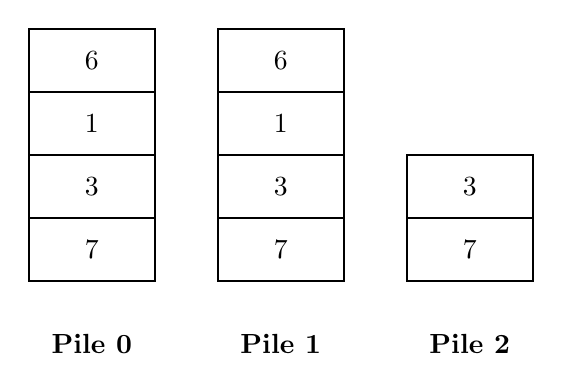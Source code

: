 \begin{tikzpicture}[scale=0.8]

\draw[thick] (-1,0) rectangle ++(2,1);
\node at (0,0.5) {$7$};

\draw[thick] (-1,1) rectangle ++(2,1);
\node at (0,1.5) {$3$};

\draw[thick] (-1,2) rectangle ++(2,1);
\node at (0,2.5) {$1$};

\draw[thick] (-1,3) rectangle ++(2,1);
\node at (0,3.5) {$6$};

\node at (0,-1) {\bf Pile 0};

\begin{scope}[xshift=3cm]

\draw[thick] (-1,0) rectangle ++(2,1);
\node at (0,0.5) {$7$};

\draw[thick] (-1,1) rectangle ++(2,1);
\node at (0,1.5) {$3$};

\draw[thick] (-1,2) rectangle ++(2,1);
\node at (0,2.5) {$1$};

\draw[thick] (-1,3) rectangle ++(2,1);
\node at (0,3.5) {$6$};

\node at (0,-1) {\bf Pile 1};
\end{scope}

\begin{scope}[xshift=6cm]
\draw[thick] (-1,0) rectangle ++(2,1);
\node at (0,0.5) {$7$};

\draw[thick] (-1,1) rectangle ++(2,1);
\node at (0,1.5) {$3$};

\node at (0,-1) {\bf Pile 2};


\end{scope}


\end{tikzpicture}
